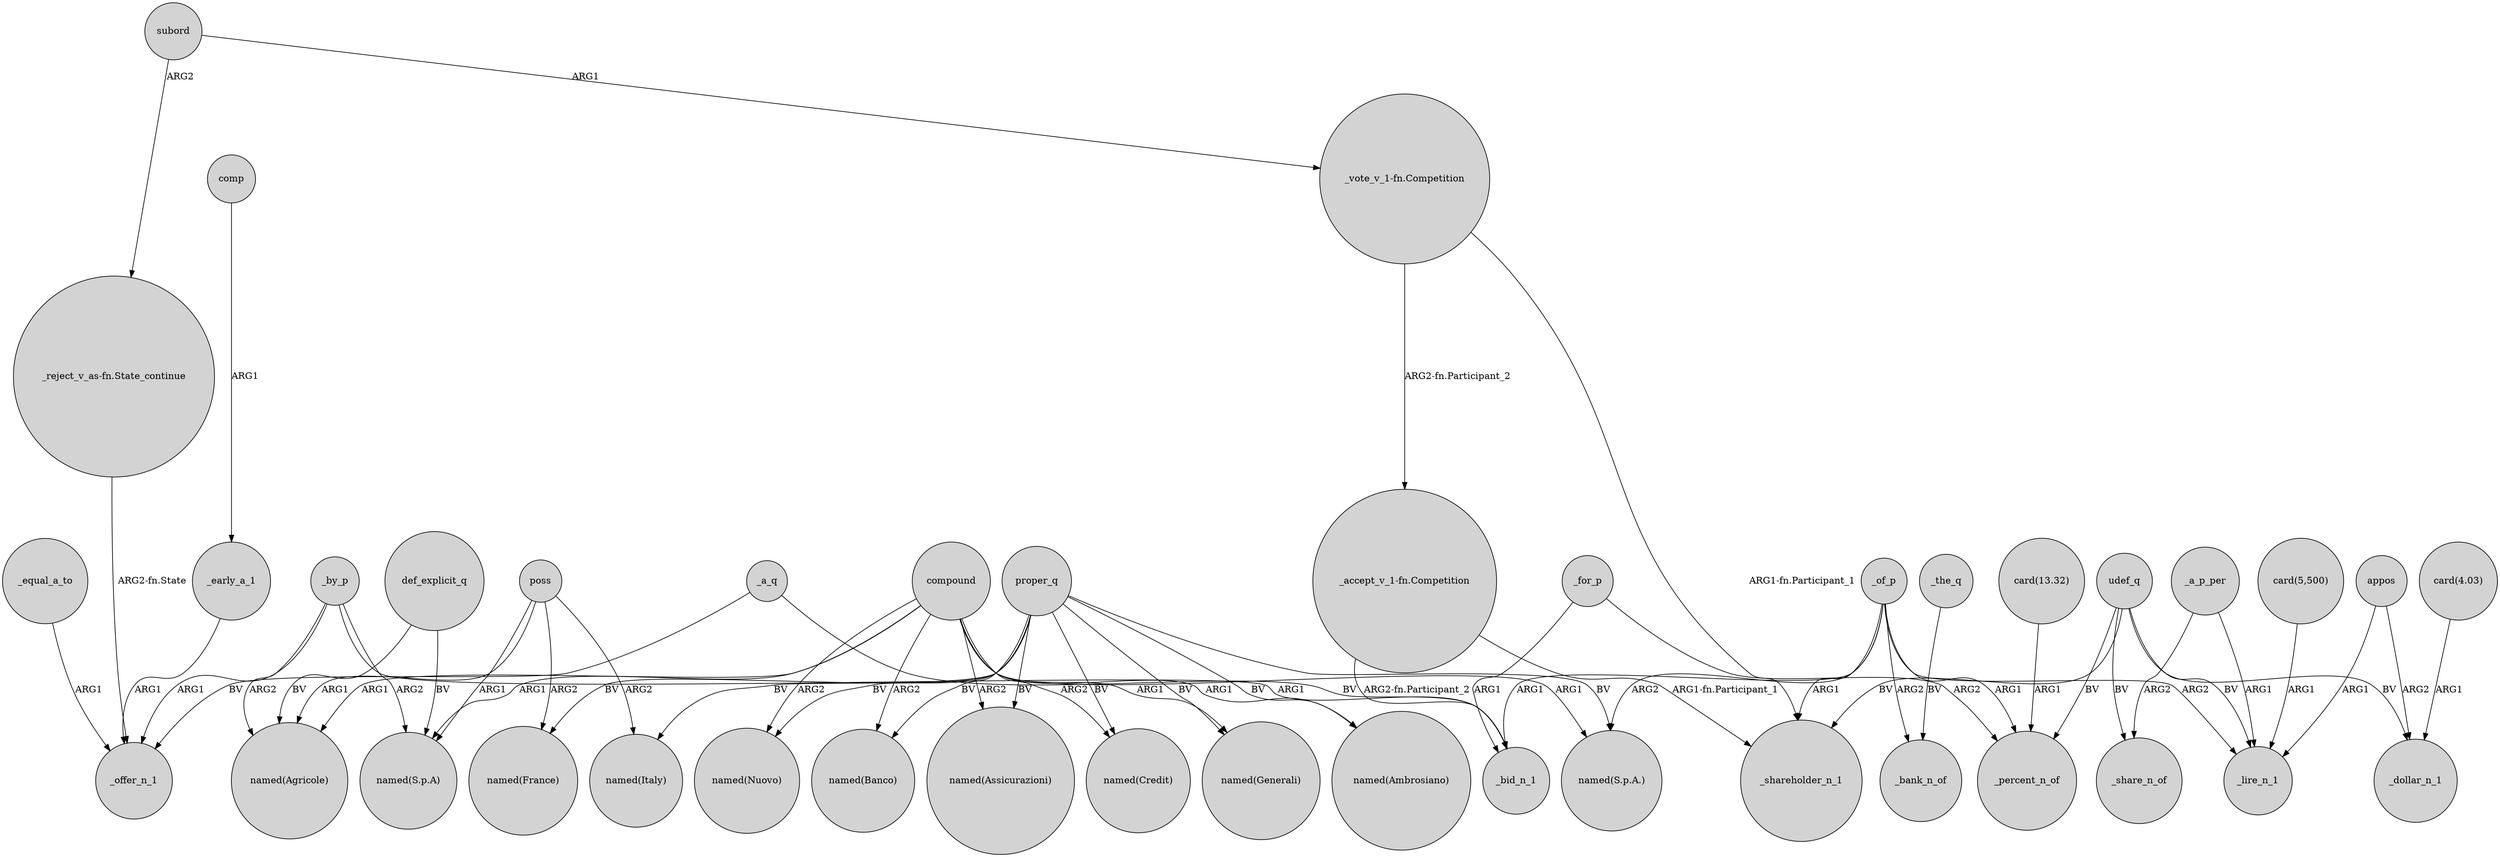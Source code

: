 digraph {
	node [shape=circle style=filled]
	_a_q -> _bid_n_1 [label=BV]
	_of_p -> _bid_n_1 [label=ARG1]
	"_accept_v_1-fn.Competition" -> _shareholder_n_1 [label="ARG1-fn.Participant_1"]
	compound -> "named(S.p.A.)" [label=ARG1]
	_of_p -> "named(S.p.A.)" [label=ARG2]
	"card(13.32)" -> _percent_n_of [label=ARG1]
	_the_q -> _bank_n_of [label=BV]
	poss -> "named(Agricole)" [label=ARG1]
	udef_q -> _shareholder_n_1 [label=BV]
	_early_a_1 -> _offer_n_1 [label=ARG1]
	"_vote_v_1-fn.Competition" -> "_accept_v_1-fn.Competition" [label="ARG2-fn.Participant_2"]
	_of_p -> _lire_n_1 [label=ARG2]
	_by_p -> _offer_n_1 [label=ARG1]
	appos -> _dollar_n_1 [label=ARG2]
	subord -> "_vote_v_1-fn.Competition" [label=ARG1]
	proper_q -> "named(France)" [label=BV]
	comp -> _early_a_1 [label=ARG1]
	proper_q -> "named(Nuovo)" [label=BV]
	compound -> "named(Assicurazioni)" [label=ARG2]
	_of_p -> _percent_n_of [label=ARG1]
	_equal_a_to -> _offer_n_1 [label=ARG1]
	compound -> "named(Generali)" [label=ARG1]
	_a_p_per -> _lire_n_1 [label=ARG1]
	compound -> "named(S.p.A)" [label=ARG1]
	"card(4.03)" -> _dollar_n_1 [label=ARG1]
	compound -> "named(Banco)" [label=ARG2]
	"_vote_v_1-fn.Competition" -> _shareholder_n_1 [label="ARG1-fn.Participant_1"]
	appos -> _lire_n_1 [label=ARG1]
	def_explicit_q -> "named(Agricole)" [label=BV]
	"_accept_v_1-fn.Competition" -> _bid_n_1 [label="ARG2-fn.Participant_2"]
	proper_q -> "named(Ambrosiano)" [label=BV]
	"card(5,500)" -> _lire_n_1 [label=ARG1]
	_a_p_per -> _share_n_of [label=ARG2]
	_of_p -> _bank_n_of [label=ARG2]
	udef_q -> _percent_n_of [label=BV]
	udef_q -> _lire_n_1 [label=BV]
	udef_q -> _share_n_of [label=BV]
	_of_p -> _shareholder_n_1 [label=ARG1]
	poss -> "named(Italy)" [label=ARG2]
	_by_p -> _bid_n_1 [label=ARG1]
	udef_q -> _dollar_n_1 [label=BV]
	proper_q -> "named(Credit)" [label=BV]
	_by_p -> "named(S.p.A)" [label=ARG2]
	proper_q -> "named(Generali)" [label=BV]
	poss -> "named(S.p.A)" [label=ARG1]
	compound -> "named(Credit)" [label=ARG2]
	"_reject_v_as-fn.State_continue" -> _offer_n_1 [label="ARG2-fn.State"]
	proper_q -> "named(Banco)" [label=BV]
	proper_q -> "named(Assicurazioni)" [label=BV]
	poss -> "named(France)" [label=ARG2]
	_by_p -> "named(Agricole)" [label=ARG2]
	compound -> "named(Ambrosiano)" [label=ARG1]
	_a_q -> _offer_n_1 [label=BV]
	_for_p -> _percent_n_of [label=ARG2]
	compound -> "named(Nuovo)" [label=ARG2]
	proper_q -> "named(S.p.A.)" [label=BV]
	subord -> "_reject_v_as-fn.State_continue" [label=ARG2]
	def_explicit_q -> "named(S.p.A)" [label=BV]
	proper_q -> "named(Italy)" [label=BV]
	compound -> "named(Agricole)" [label=ARG1]
	_for_p -> _bid_n_1 [label=ARG1]
}
